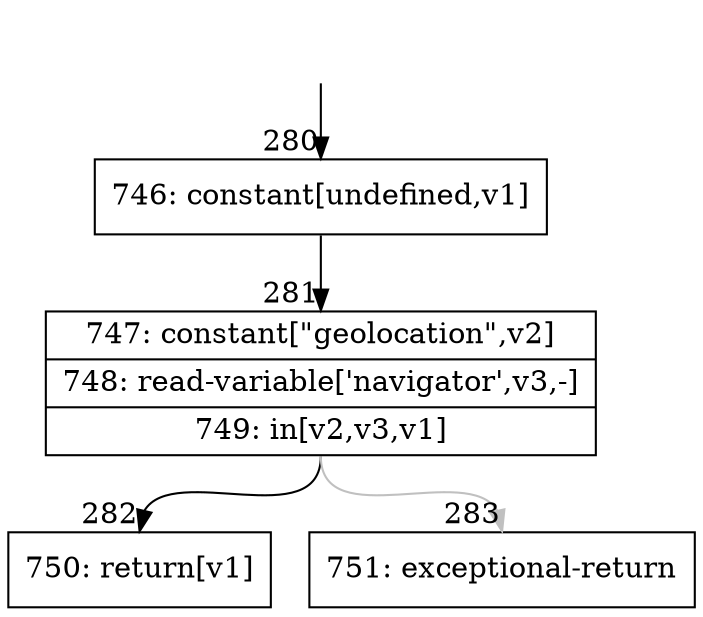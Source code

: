 digraph {
rankdir="TD"
BB_entry25[shape=none,label=""];
BB_entry25 -> BB280 [tailport=s, headport=n, headlabel="    280"]
BB280 [shape=record label="{746: constant[undefined,v1]}" ] 
BB280 -> BB281 [tailport=s, headport=n, headlabel="      281"]
BB281 [shape=record label="{747: constant[\"geolocation\",v2]|748: read-variable['navigator',v3,-]|749: in[v2,v3,v1]}" ] 
BB281 -> BB282 [tailport=s, headport=n, headlabel="      282"]
BB281 -> BB283 [tailport=s, headport=n, color=gray, headlabel="      283"]
BB282 [shape=record label="{750: return[v1]}" ] 
BB283 [shape=record label="{751: exceptional-return}" ] 
//#$~ 293
}
